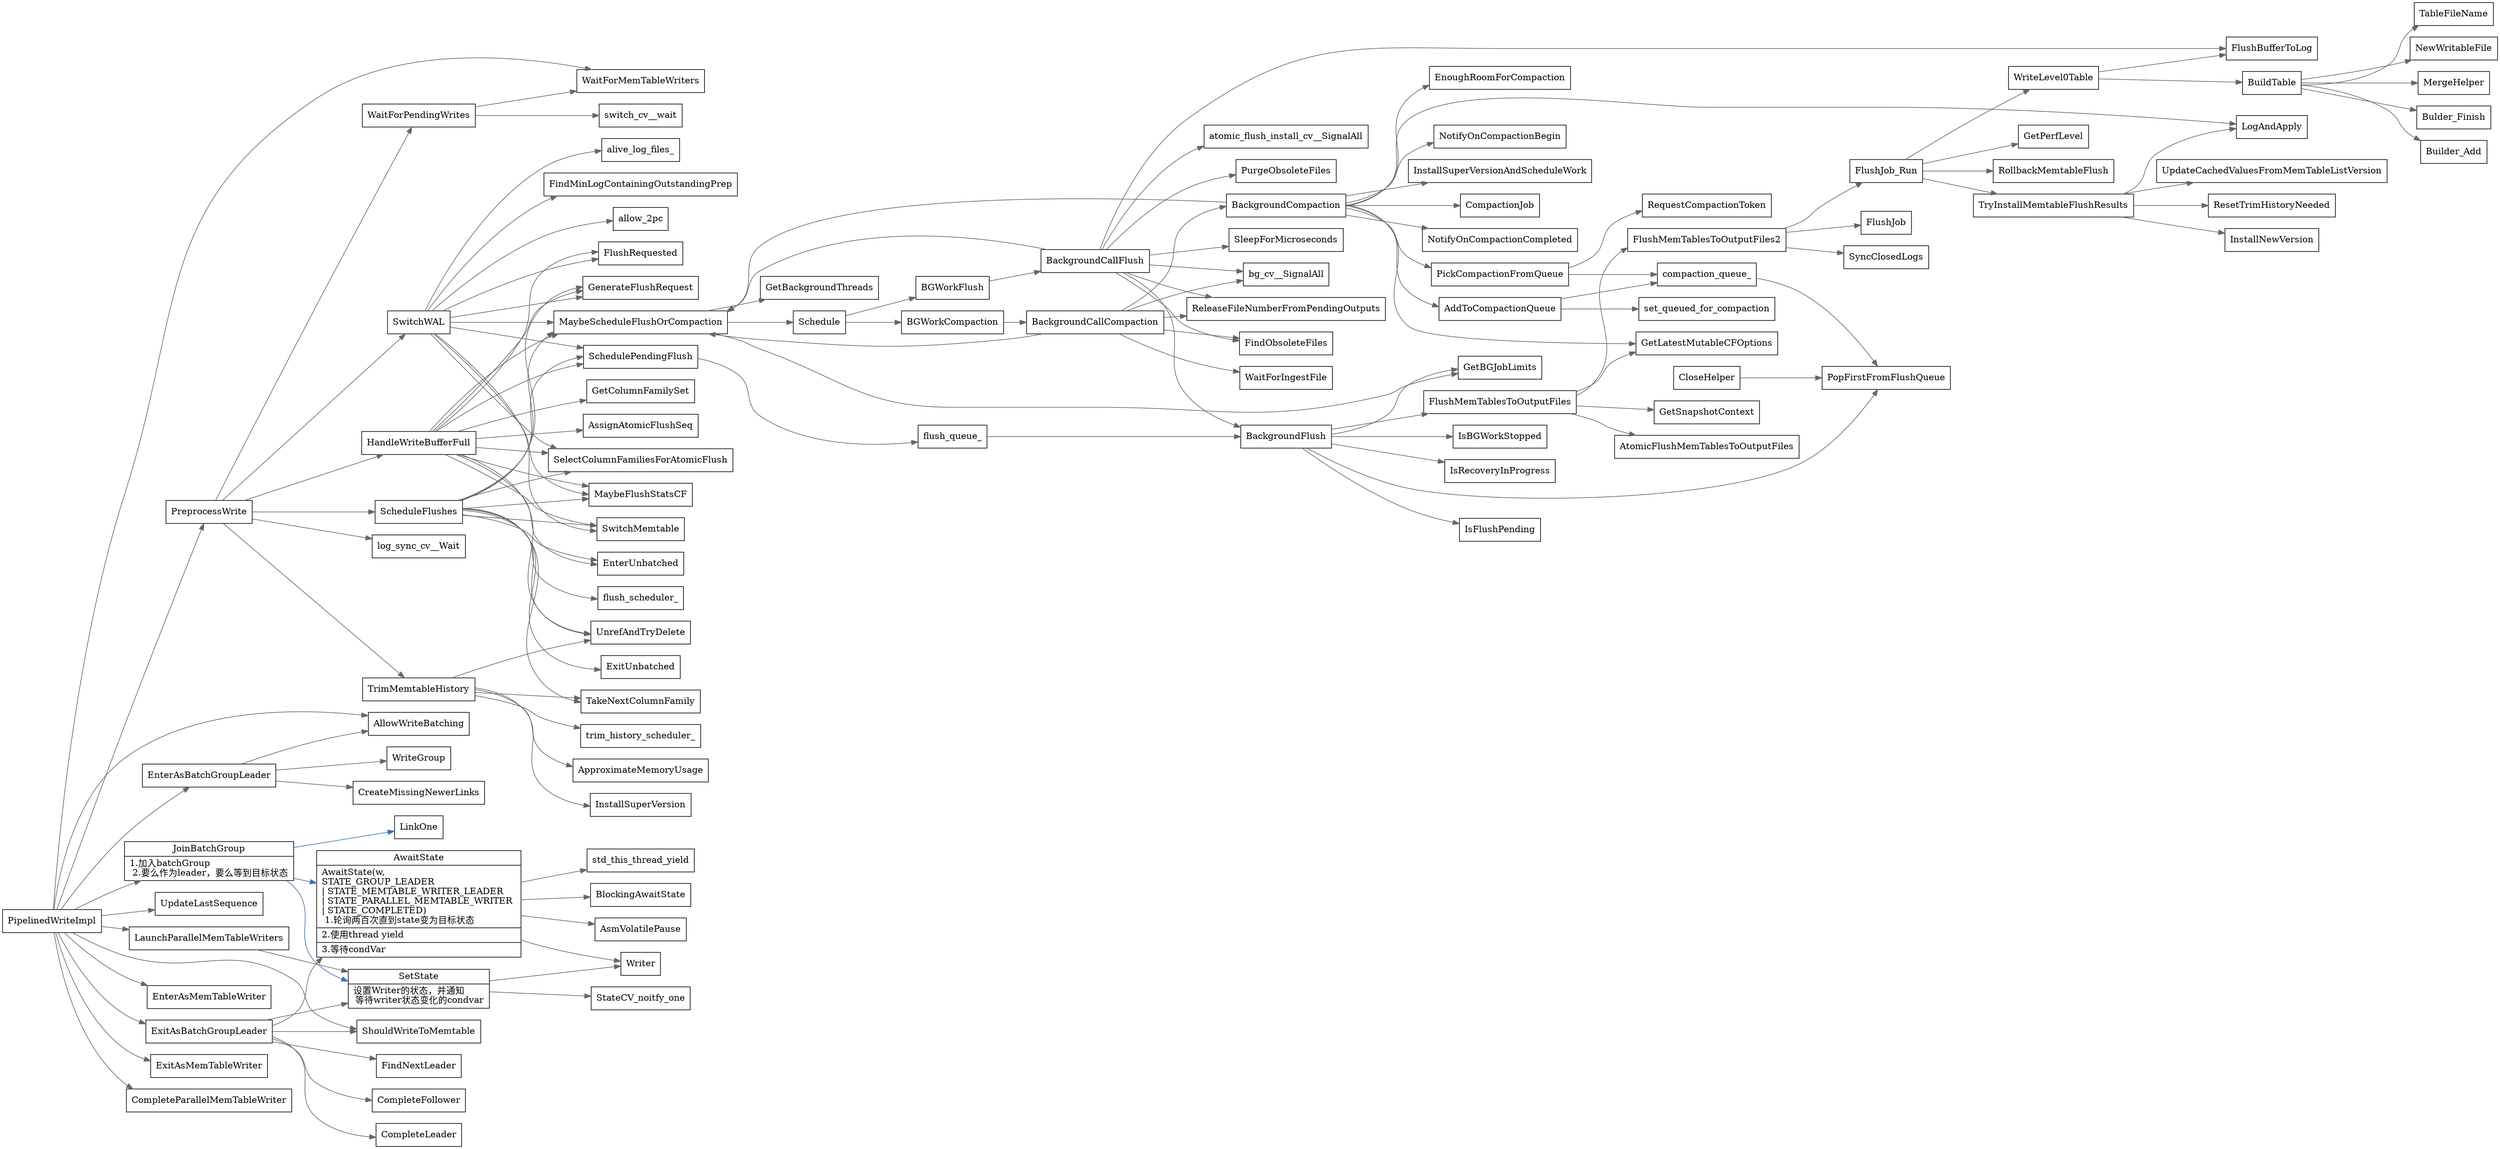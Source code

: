 digraph PipelineWriteImpl {
  node[shape=box;];
  newrank=true;
  rankdir=LR;
  edge[weight=5;color=gray40];
  PipelinedWriteImpl
  PipelinedWriteImpl -> {
    JoinBatchGroup;
    AllowWriteBatching;
    WaitForMemTableWriters;
    PreprocessWrite;
    EnterAsBatchGroupLeader;
    UpdateLastSequence;
    ShouldWriteToMemtable;
    ExitAsBatchGroupLeader;
    EnterAsMemTableWriter;
    LaunchParallelMemTableWriters;
    ExitAsMemTableWriter;
    CompleteParallelMemTableWriter;
  }
  JoinBatchGroup[
    shape="record";
    label="{{
      JoinBatchGroup|
      1.加入batchGroup\l
      2.要么作为leader，要么等到目标状态\l
    }}";
  ];
  JoinBatchGroup -> {
    LinkOne;
    SetState;
    AwaitState;
  }[color="#3f72af"];

  LaunchParallelMemTableWriters -> {
    SetState;
  }

  SetState[
    shape="record";
    label="{{
      SetState|
      设置Writer的状态，并通知\l 
      等待writer状态变化的condvar\l
    }}";
  ];

  SetState -> {
    Writer:state;
    StateCV_noitfy_one;
  }

  AwaitState[
    shape="record";
    label="{{
      AwaitState|
    AwaitState(w, \lSTATE_GROUP_LEADER \l\| STATE_MEMTABLE_WRITER_LEADER \l\|
                      STATE_PARALLEL_MEMTABLE_WRITER \l\| STATE_COMPLETED)\l
      1.轮询两百次直到state变为目标状态\l|
      2.使用thread yield\l|
      3.等待condVar\l
    }}";
  ];
  AwaitState -> {
    Writer:state;
    AsmVolatilePause;
    std_this_thread_yield;
    BlockingAwaitState;
  }
  EnterAsBatchGroupLeader -> {
    CreateMissingNewerLinks;
    AllowWriteBatching;
    WriteGroup;
  }
  ExitAsBatchGroupLeader -> {
    ShouldWriteToMemtable;
    CompleteFollower;
    CompleteLeader;
    FindNextLeader;
    SetState;
    AwaitState;
  }
  PreprocessWrite -> {
    SwitchWAL;
    WaitForPendingWrites;
    HandleWriteBufferFull;
    TrimMemtableHistory;
    ScheduleFlushes;
    log_sync_cv__Wait;
  }

  WaitForPendingWrites -> {
    WaitForMemTableWriters;
    switch_cv__wait;
  }

  HandleWriteBufferFull -> {
    SelectColumnFamiliesForAtomicFlush;
    GetColumnFamilySet;
    MaybeFlushStatsCF;
    EnterUnbatched;
    SwitchMemtable;
    UnrefAndTryDelete;
    AssignAtomicFlushSeq;
    FlushRequested;
    GenerateFlushRequest;
    SchedulePendingFlush;
    MaybeScheduleFlushOrCompaction;
  }

  SwitchWAL -> {
    alive_log_files_;
    FindMinLogContainingOutstandingPrep;
    allow_2pc;
    SelectColumnFamiliesForAtomicFlush;
    MaybeFlushStatsCF;
    SwitchMemtable;
    FlushRequested;
    GenerateFlushRequest;
    SchedulePendingFlush;
    MaybeScheduleFlushOrCompaction;
  }

  TrimMemtableHistory -> {
    trim_history_scheduler_;
    TakeNextColumnFamily;
    ApproximateMemoryUsage;
    InstallSuperVersion;
    UnrefAndTryDelete;
  }

  ScheduleFlushes -> {
    flush_scheduler_;
    SelectColumnFamiliesForAtomicFlush;
    TakeNextColumnFamily;
    MaybeFlushStatsCF;
    EnterUnbatched;
    SwitchMemtable;
    UnrefAndTryDelete;
    ExitUnbatched;
    GenerateFlushRequest;
    SchedulePendingFlush;
    MaybeScheduleFlushOrCompaction;
  }

  SchedulePendingFlush -> {
    flush_queue_
  }

  flush_queue_ -> BackgroundFlush;
  MaybeScheduleFlushOrCompaction -> {
    GetBGJobLimits;
    GetBackgroundThreads;
    Schedule;
  }
  Schedule -> {
    BGWorkFlush;
    BGWorkCompaction;
  }

  BGWorkFlush -> {
    BackgroundCallFlush;
  }

  BackgroundCallFlush -> {
    BackgroundFlush;
    bg_cv__SignalAll;
    SleepForMicroseconds;
    ReleaseFileNumberFromPendingOutputs;
    FindObsoleteFiles;
    FlushBufferToLog;
    MaybeScheduleFlushOrCompaction;
    atomic_flush_install_cv__SignalAll;
    PurgeObsoleteFiles;
  }

  BackgroundFlush -> {
    IsBGWorkStopped;
    IsRecoveryInProgress;
    PopFirstFromFlushQueue;
    IsFlushPending;
    GetBGJobLimits;
    FlushMemTablesToOutputFiles;
  }

  FlushMemTablesToOutputFiles -> {
    AtomicFlushMemTablesToOutputFiles;
    GetSnapshotContext;
    GetLatestMutableCFOptions;
    FlushMemTablesToOutputFiles2;
  }
  FlushMemTablesToOutputFiles2 -> {
    FlushJob;
    SyncClosedLogs;
    FlushJob_Run;
  }
  FlushJob_Run -> {
    GetPerfLevel;
    WriteLevel0Table;
    RollbackMemtableFlush;
    TryInstallMemtableFlushResults;
  }

  WriteLevel0Table -> {
    FlushBufferToLog;
    BuildTable;
  }
  BuildTable -> {
    TableFileName;
    NewWritableFile;
    MergeHelper;
    Bulder_Finish;
    Builder_Add;
  }
  TryInstallMemtableFlushResults -> {
    LogAndApply;
    InstallNewVersion;
    UpdateCachedValuesFromMemTableListVersion;
    ResetTrimHistoryNeeded;
  }

  BGWorkCompaction -> {
    BackgroundCallCompaction;
  }
  BackgroundCallCompaction -> {
    WaitForIngestFile;
    BackgroundCompaction;
    FindObsoleteFiles;
    ReleaseFileNumberFromPendingOutputs;
    MaybeScheduleFlushOrCompaction;
    bg_cv__SignalAll;
  }

  BackgroundCompaction -> {
    PickCompactionFromQueue;
    GetLatestMutableCFOptions;
    EnoughRoomForCompaction;
    AddToCompactionQueue;
    MaybeScheduleFlushOrCompaction;
    NotifyOnCompactionBegin;
    LogAndApply;
    InstallSuperVersionAndScheduleWork;
    CompactionJob;
    NotifyOnCompactionCompleted;
  }
  PickCompactionFromQueue -> {
    RequestCompactionToken;
    compaction_queue_;
  }
  AddToCompactionQueue -> {
    compaction_queue_;
    set_queued_for_compaction;
  }
  CloseHelper -> PopFirstFromFlushQueue;
  compaction_queue_ -> PopFirstFromFlushQueue;
}
